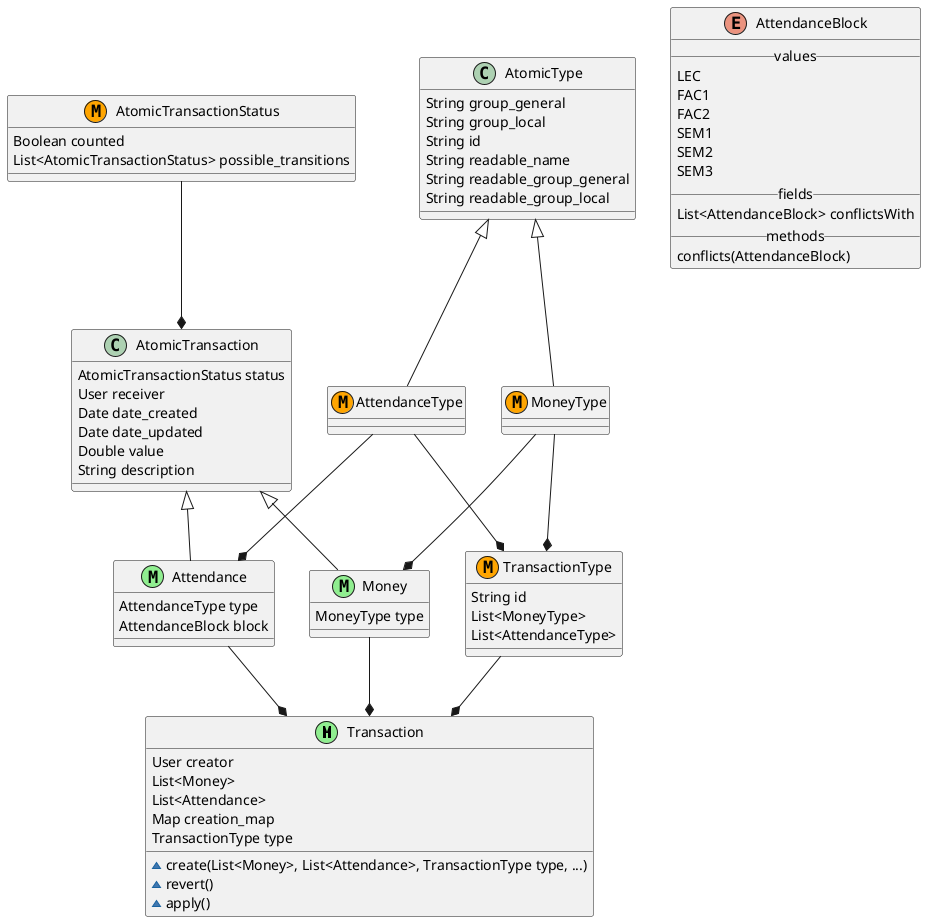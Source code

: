 @startuml

class Transaction  << (M,lightgreen) >>{

User creator
List<Money>
List<Attendance>
Map creation_map
TransactionType type

~ create(List<Money>, List<Attendance>, TransactionType type, ...)
~ revert()
~ apply()

}

Class Money  << (M,lightgreen) >> {
MoneyType type
}

Class Attendance  << (M,lightgreen) >> {
AttendanceType type
AttendanceBlock block
}


class AtomicTransaction{
 AtomicTransactionStatus status
 User receiver
 Date date_created
 Date date_updated
 Double value
 String description
}

ENUM AttendanceBlock{
__values__
LEC
FAC1
FAC2
SEM1
SEM2
SEM3
__fields__
List<AttendanceBlock> conflictsWith
__methods__
conflicts(AttendanceBlock)
}

class TransactionType << (M,orange) >> {
String id
List<MoneyType>
List<AttendanceType>
}

class AtomicType{
String group_general
String group_local
String id
String readable_name
String readable_group_general
String readable_group_local
}

class AttendanceType << (M,orange) >> {

}

class MoneyType << (M,orange) >> {

}


class AtomicTransactionStatus << (M,orange) >> {
Boolean counted
List<AtomicTransactionStatus> possible_transitions

}



Money -up-|> AtomicTransaction
Attendance -up-|> AtomicTransaction


MoneyType -up-|> AtomicType
AttendanceType -up-|> AtomicType

MoneyType --* Money
AttendanceType --* Attendance
AtomicTransactionStatus --* AtomicTransaction

Money --* Transaction
Attendance --* Transaction
TransactionType --* Transaction


MoneyType --* TransactionType
AttendanceType --* TransactionType


@enduml
